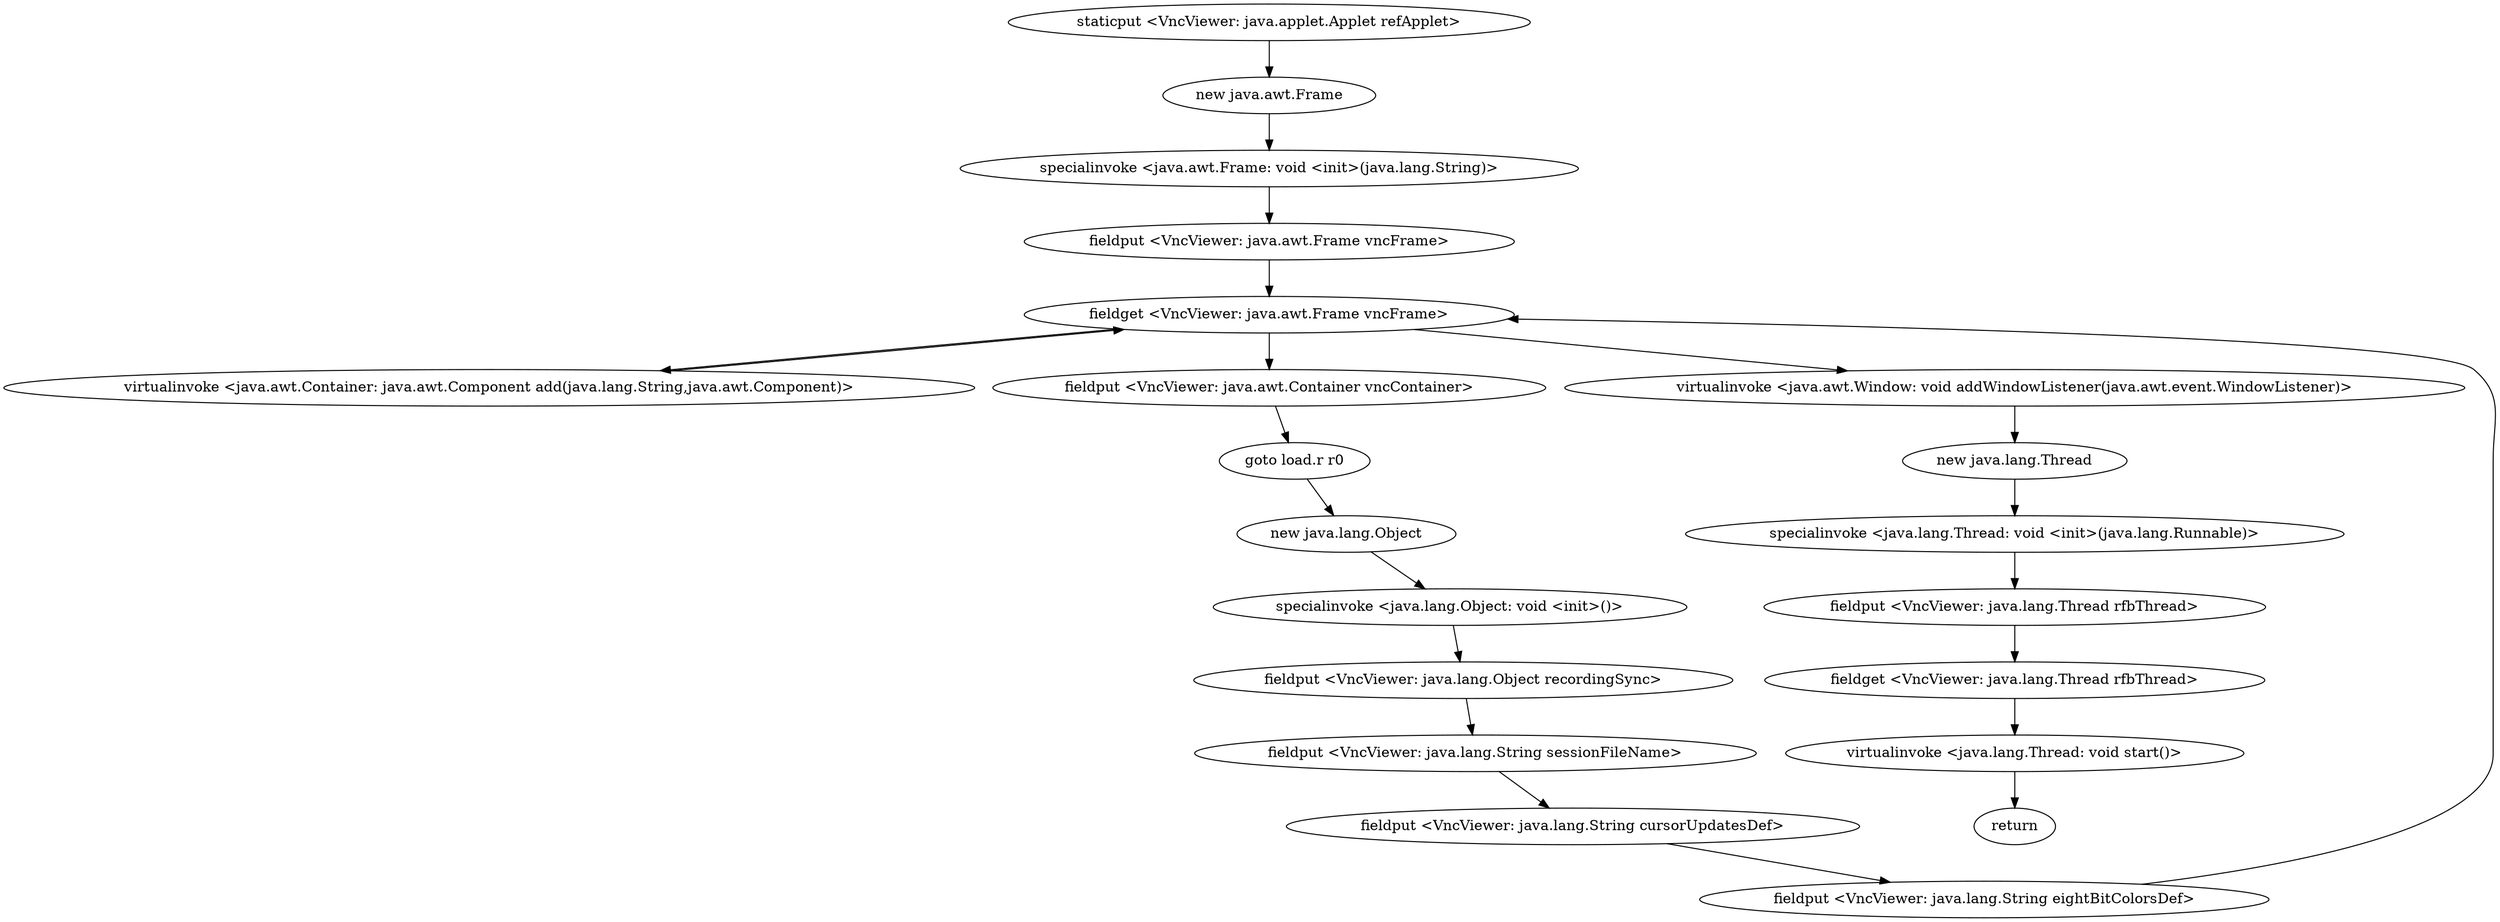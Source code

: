 digraph "" {
"staticput <VncViewer: java.applet.Applet refApplet>";
 "staticput <VncViewer: java.applet.Applet refApplet>"->"new java.awt.Frame";
 "new java.awt.Frame"->"specialinvoke <java.awt.Frame: void <init>(java.lang.String)>";
 "specialinvoke <java.awt.Frame: void <init>(java.lang.String)>"->"fieldput <VncViewer: java.awt.Frame vncFrame>";
 "fieldput <VncViewer: java.awt.Frame vncFrame>"->"fieldget <VncViewer: java.awt.Frame vncFrame>";
 "fieldget <VncViewer: java.awt.Frame vncFrame>"->"virtualinvoke <java.awt.Container: java.awt.Component add(java.lang.String,java.awt.Component)>";
 "virtualinvoke <java.awt.Container: java.awt.Component add(java.lang.String,java.awt.Component)>"->"fieldget <VncViewer: java.awt.Frame vncFrame>";
 "fieldget <VncViewer: java.awt.Frame vncFrame>"->"fieldput <VncViewer: java.awt.Container vncContainer>";
 "fieldput <VncViewer: java.awt.Container vncContainer>"->"goto load.r r0";
 "goto load.r r0"->"new java.lang.Object";
 "new java.lang.Object"->"specialinvoke <java.lang.Object: void <init>()>";
 "specialinvoke <java.lang.Object: void <init>()>"->"fieldput <VncViewer: java.lang.Object recordingSync>";
 "fieldput <VncViewer: java.lang.Object recordingSync>"->"fieldput <VncViewer: java.lang.String sessionFileName>";
 "fieldput <VncViewer: java.lang.String sessionFileName>"->"fieldput <VncViewer: java.lang.String cursorUpdatesDef>";
 "fieldput <VncViewer: java.lang.String cursorUpdatesDef>"->"fieldput <VncViewer: java.lang.String eightBitColorsDef>";
 "fieldput <VncViewer: java.lang.String eightBitColorsDef>"->"fieldget <VncViewer: java.awt.Frame vncFrame>";
 "fieldget <VncViewer: java.awt.Frame vncFrame>"->"virtualinvoke <java.awt.Window: void addWindowListener(java.awt.event.WindowListener)>";
 "virtualinvoke <java.awt.Window: void addWindowListener(java.awt.event.WindowListener)>"->"new java.lang.Thread";
 "new java.lang.Thread"->"specialinvoke <java.lang.Thread: void <init>(java.lang.Runnable)>";
 "specialinvoke <java.lang.Thread: void <init>(java.lang.Runnable)>"->"fieldput <VncViewer: java.lang.Thread rfbThread>";
 "fieldput <VncViewer: java.lang.Thread rfbThread>"->"fieldget <VncViewer: java.lang.Thread rfbThread>";
 "fieldget <VncViewer: java.lang.Thread rfbThread>"->"virtualinvoke <java.lang.Thread: void start()>";
 "virtualinvoke <java.lang.Thread: void start()>"->"return";
"fieldput <VncViewer: java.awt.Container vncContainer>";
}
